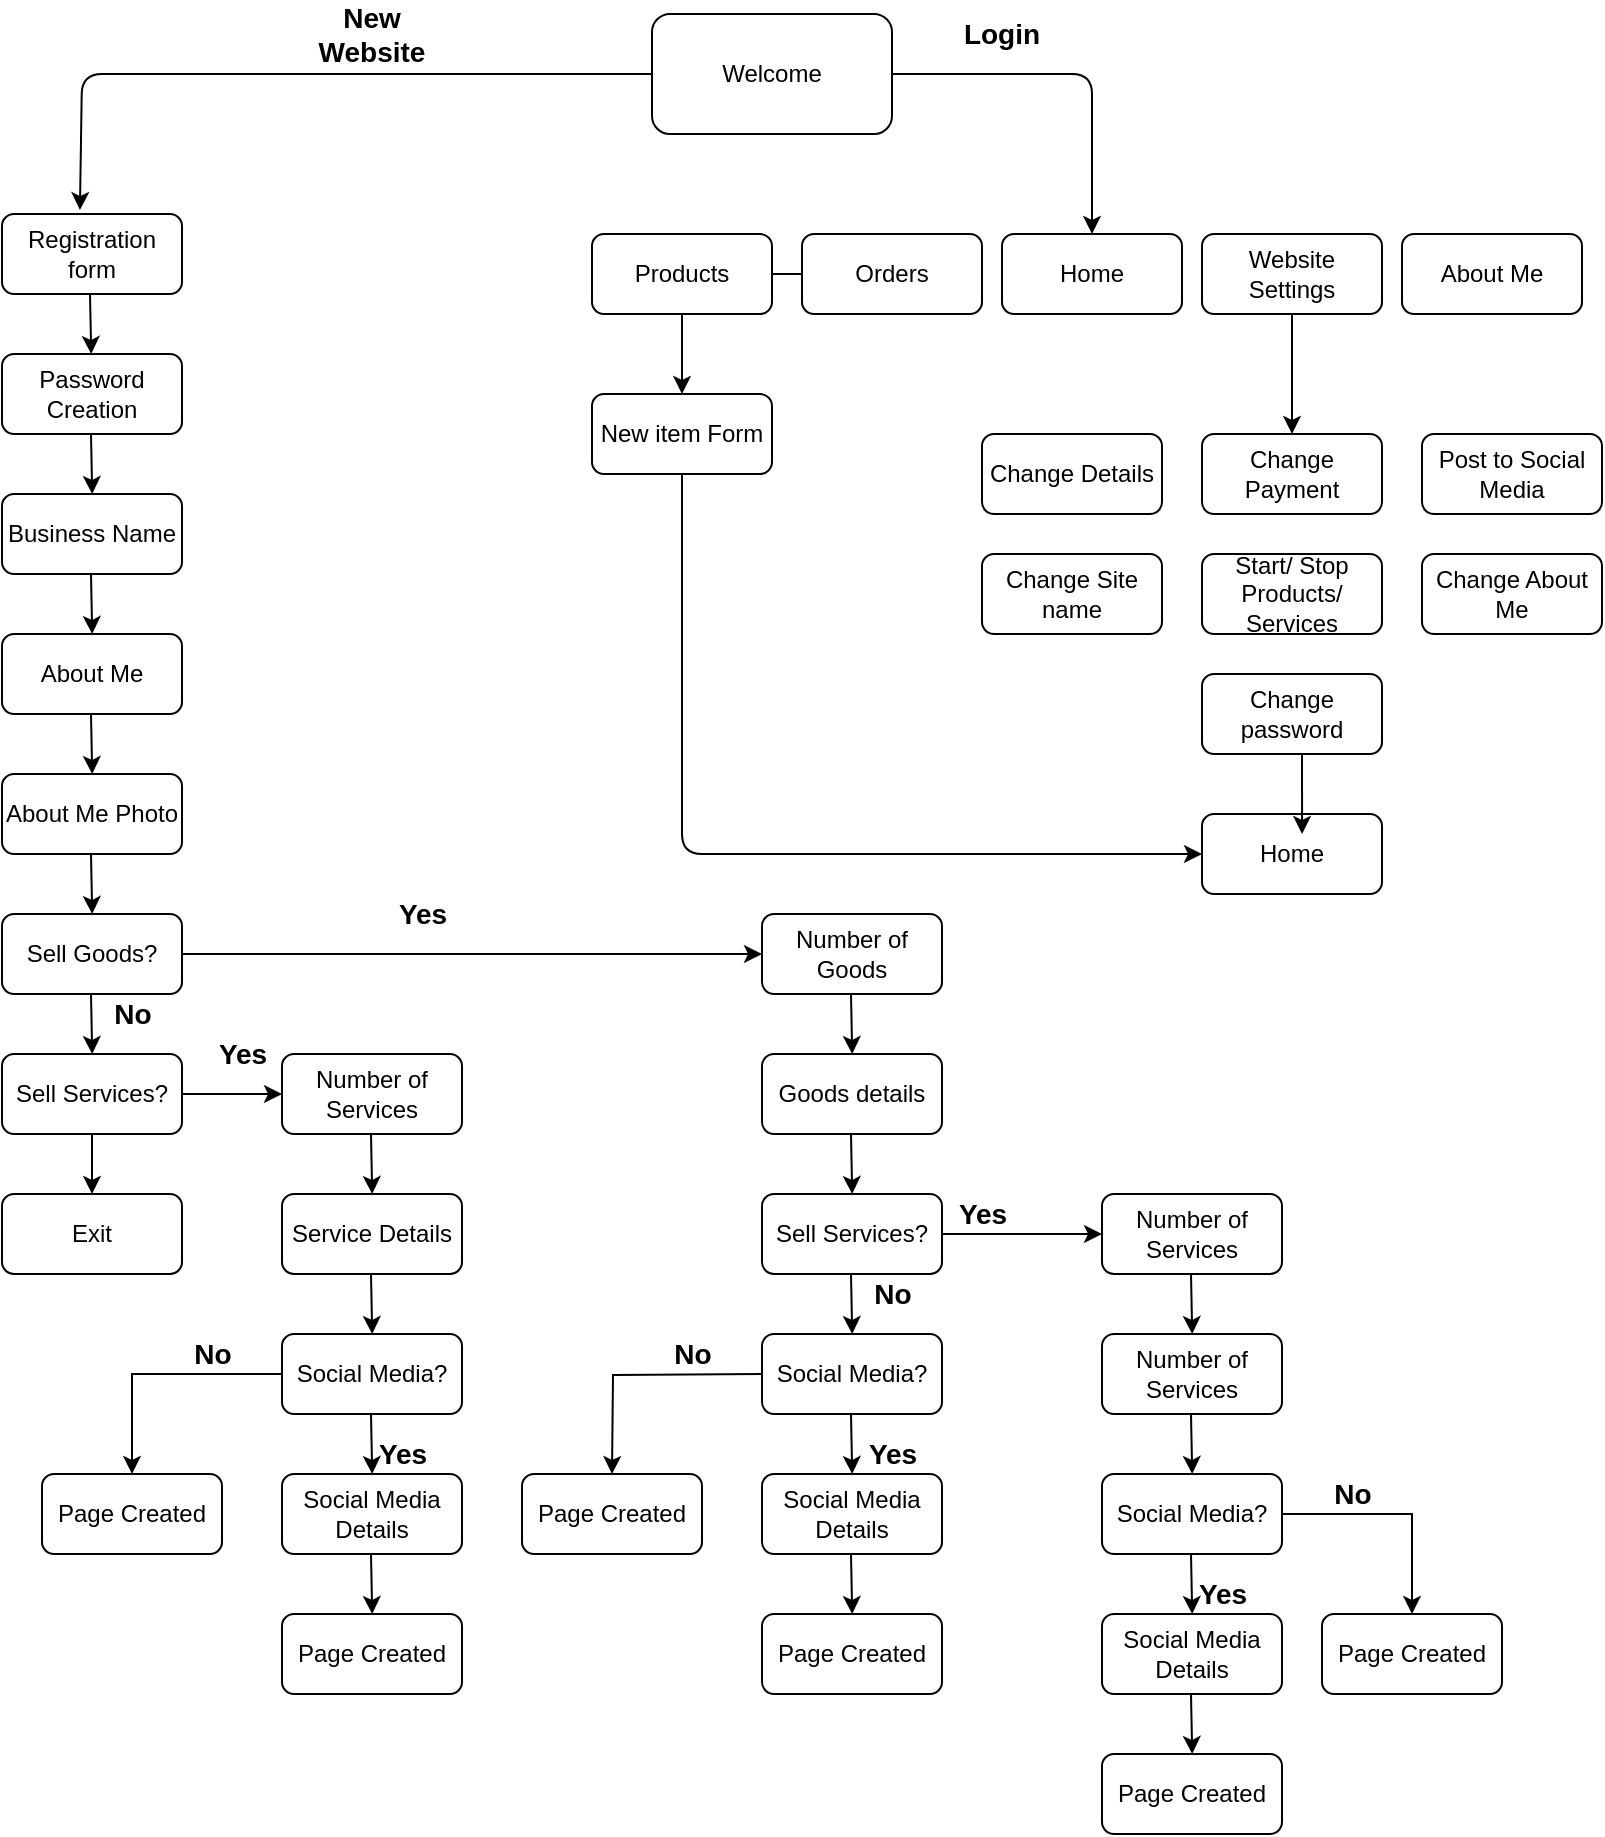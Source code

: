 <mxfile version="14.2.7" type="github">
  <diagram id="EI-SLpZy4c11w0MKUhf8" name="Page-1">
    <mxGraphModel dx="1879" dy="838" grid="1" gridSize="10" guides="1" tooltips="1" connect="1" arrows="1" fold="1" page="1" pageScale="1" pageWidth="850" pageHeight="1100" math="0" shadow="0">
      <root>
        <mxCell id="0" />
        <mxCell id="1" parent="0" />
        <mxCell id="GBD44H0l0N1KtUBJfBsn-1" value="Welcome" style="rounded=1;whiteSpace=wrap;html=1;" parent="1" vertex="1">
          <mxGeometry x="365" y="20" width="120" height="60" as="geometry" />
        </mxCell>
        <mxCell id="GBD44H0l0N1KtUBJfBsn-8" value="Registration form" style="rounded=1;whiteSpace=wrap;html=1;" parent="1" vertex="1">
          <mxGeometry x="40" y="120" width="90" height="40" as="geometry" />
        </mxCell>
        <mxCell id="GBD44H0l0N1KtUBJfBsn-32" value="" style="endArrow=classic;html=1;entryX=0.433;entryY=-0.05;entryDx=0;entryDy=0;entryPerimeter=0;exitX=0;exitY=0.5;exitDx=0;exitDy=0;" parent="1" source="GBD44H0l0N1KtUBJfBsn-1" target="GBD44H0l0N1KtUBJfBsn-8" edge="1">
          <mxGeometry width="50" height="50" relative="1" as="geometry">
            <mxPoint x="360" y="50" as="sourcePoint" />
            <mxPoint x="84" y="120" as="targetPoint" />
            <Array as="points">
              <mxPoint x="80" y="50" />
            </Array>
          </mxGeometry>
        </mxCell>
        <mxCell id="GBD44H0l0N1KtUBJfBsn-33" value="" style="endArrow=classic;html=1;entryX=0.5;entryY=0;entryDx=0;entryDy=0;" parent="1" target="PpAkLhA8qPiQrUPgmIep-85" edge="1">
          <mxGeometry width="50" height="50" relative="1" as="geometry">
            <mxPoint x="485" y="50" as="sourcePoint" />
            <mxPoint x="740" y="90" as="targetPoint" />
            <Array as="points">
              <mxPoint x="585" y="50" />
            </Array>
          </mxGeometry>
        </mxCell>
        <mxCell id="PpAkLhA8qPiQrUPgmIep-2" value="Password Creation" style="rounded=1;whiteSpace=wrap;html=1;" vertex="1" parent="1">
          <mxGeometry x="40" y="190" width="90" height="40" as="geometry" />
        </mxCell>
        <mxCell id="PpAkLhA8qPiQrUPgmIep-3" value="Business Name" style="rounded=1;whiteSpace=wrap;html=1;" vertex="1" parent="1">
          <mxGeometry x="40" y="260" width="90" height="40" as="geometry" />
        </mxCell>
        <mxCell id="PpAkLhA8qPiQrUPgmIep-4" value="About Me" style="rounded=1;whiteSpace=wrap;html=1;" vertex="1" parent="1">
          <mxGeometry x="40" y="330" width="90" height="40" as="geometry" />
        </mxCell>
        <mxCell id="PpAkLhA8qPiQrUPgmIep-5" value="About Me Photo" style="rounded=1;whiteSpace=wrap;html=1;" vertex="1" parent="1">
          <mxGeometry x="40" y="400" width="90" height="40" as="geometry" />
        </mxCell>
        <mxCell id="PpAkLhA8qPiQrUPgmIep-6" value="Sell Goods?" style="rounded=1;whiteSpace=wrap;html=1;" vertex="1" parent="1">
          <mxGeometry x="40" y="470" width="90" height="40" as="geometry" />
        </mxCell>
        <mxCell id="PpAkLhA8qPiQrUPgmIep-26" value="" style="edgeStyle=orthogonalEdgeStyle;rounded=0;orthogonalLoop=1;jettySize=auto;html=1;" edge="1" parent="1" source="PpAkLhA8qPiQrUPgmIep-7" target="PpAkLhA8qPiQrUPgmIep-8">
          <mxGeometry relative="1" as="geometry" />
        </mxCell>
        <mxCell id="PpAkLhA8qPiQrUPgmIep-27" value="" style="edgeStyle=orthogonalEdgeStyle;rounded=0;orthogonalLoop=1;jettySize=auto;html=1;" edge="1" parent="1" source="PpAkLhA8qPiQrUPgmIep-7" target="PpAkLhA8qPiQrUPgmIep-12">
          <mxGeometry relative="1" as="geometry" />
        </mxCell>
        <mxCell id="PpAkLhA8qPiQrUPgmIep-7" value="Sell Services?" style="rounded=1;whiteSpace=wrap;html=1;" vertex="1" parent="1">
          <mxGeometry x="40" y="540" width="90" height="40" as="geometry" />
        </mxCell>
        <mxCell id="PpAkLhA8qPiQrUPgmIep-8" value="Exit" style="rounded=1;whiteSpace=wrap;html=1;" vertex="1" parent="1">
          <mxGeometry x="40" y="610" width="90" height="40" as="geometry" />
        </mxCell>
        <mxCell id="PpAkLhA8qPiQrUPgmIep-9" value="Number of Goods" style="rounded=1;whiteSpace=wrap;html=1;" vertex="1" parent="1">
          <mxGeometry x="420" y="470" width="90" height="40" as="geometry" />
        </mxCell>
        <mxCell id="PpAkLhA8qPiQrUPgmIep-10" value="Goods details" style="rounded=1;whiteSpace=wrap;html=1;" vertex="1" parent="1">
          <mxGeometry x="420" y="540" width="90" height="40" as="geometry" />
        </mxCell>
        <mxCell id="PpAkLhA8qPiQrUPgmIep-34" value="" style="edgeStyle=orthogonalEdgeStyle;rounded=0;orthogonalLoop=1;jettySize=auto;html=1;" edge="1" parent="1" source="PpAkLhA8qPiQrUPgmIep-11" target="PpAkLhA8qPiQrUPgmIep-14">
          <mxGeometry relative="1" as="geometry" />
        </mxCell>
        <mxCell id="PpAkLhA8qPiQrUPgmIep-11" value="Sell Services?" style="rounded=1;whiteSpace=wrap;html=1;" vertex="1" parent="1">
          <mxGeometry x="420" y="610" width="90" height="40" as="geometry" />
        </mxCell>
        <mxCell id="PpAkLhA8qPiQrUPgmIep-12" value="Number of Services" style="rounded=1;whiteSpace=wrap;html=1;" vertex="1" parent="1">
          <mxGeometry x="180" y="540" width="90" height="40" as="geometry" />
        </mxCell>
        <mxCell id="PpAkLhA8qPiQrUPgmIep-13" value="Service Details" style="rounded=1;whiteSpace=wrap;html=1;" vertex="1" parent="1">
          <mxGeometry x="180" y="610" width="90" height="40" as="geometry" />
        </mxCell>
        <mxCell id="PpAkLhA8qPiQrUPgmIep-14" value="Number of Services" style="rounded=1;whiteSpace=wrap;html=1;" vertex="1" parent="1">
          <mxGeometry x="590" y="610" width="90" height="40" as="geometry" />
        </mxCell>
        <mxCell id="PpAkLhA8qPiQrUPgmIep-15" value="Number of Services" style="rounded=1;whiteSpace=wrap;html=1;" vertex="1" parent="1">
          <mxGeometry x="590" y="680" width="90" height="40" as="geometry" />
        </mxCell>
        <mxCell id="PpAkLhA8qPiQrUPgmIep-16" value="Social Media?" style="rounded=1;whiteSpace=wrap;html=1;" vertex="1" parent="1">
          <mxGeometry x="420" y="680" width="90" height="40" as="geometry" />
        </mxCell>
        <mxCell id="PpAkLhA8qPiQrUPgmIep-36" value="" style="edgeStyle=orthogonalEdgeStyle;rounded=0;orthogonalLoop=1;jettySize=auto;html=1;" edge="1" parent="1" source="PpAkLhA8qPiQrUPgmIep-17" target="PpAkLhA8qPiQrUPgmIep-22">
          <mxGeometry relative="1" as="geometry" />
        </mxCell>
        <mxCell id="PpAkLhA8qPiQrUPgmIep-17" value="Social Media?" style="rounded=1;whiteSpace=wrap;html=1;" vertex="1" parent="1">
          <mxGeometry x="590" y="750" width="90" height="40" as="geometry" />
        </mxCell>
        <mxCell id="PpAkLhA8qPiQrUPgmIep-30" value="" style="edgeStyle=orthogonalEdgeStyle;rounded=0;orthogonalLoop=1;jettySize=auto;html=1;" edge="1" parent="1" source="PpAkLhA8qPiQrUPgmIep-18" target="PpAkLhA8qPiQrUPgmIep-19">
          <mxGeometry relative="1" as="geometry" />
        </mxCell>
        <mxCell id="PpAkLhA8qPiQrUPgmIep-18" value="Social Media?" style="rounded=1;whiteSpace=wrap;html=1;" vertex="1" parent="1">
          <mxGeometry x="180" y="680" width="90" height="40" as="geometry" />
        </mxCell>
        <mxCell id="PpAkLhA8qPiQrUPgmIep-19" value="Page Created" style="rounded=1;whiteSpace=wrap;html=1;" vertex="1" parent="1">
          <mxGeometry x="60" y="750" width="90" height="40" as="geometry" />
        </mxCell>
        <mxCell id="PpAkLhA8qPiQrUPgmIep-21" value="Social Media Details" style="rounded=1;whiteSpace=wrap;html=1;" vertex="1" parent="1">
          <mxGeometry x="180" y="750" width="90" height="40" as="geometry" />
        </mxCell>
        <mxCell id="PpAkLhA8qPiQrUPgmIep-22" value="Page Created" style="rounded=1;whiteSpace=wrap;html=1;" vertex="1" parent="1">
          <mxGeometry x="700" y="820" width="90" height="40" as="geometry" />
        </mxCell>
        <mxCell id="PpAkLhA8qPiQrUPgmIep-31" value="" style="endArrow=classic;html=1;entryX=0;entryY=0.5;entryDx=0;entryDy=0;" edge="1" parent="1" target="PpAkLhA8qPiQrUPgmIep-9">
          <mxGeometry width="50" height="50" relative="1" as="geometry">
            <mxPoint x="130" y="490" as="sourcePoint" />
            <mxPoint x="180" y="440" as="targetPoint" />
            <Array as="points" />
          </mxGeometry>
        </mxCell>
        <mxCell id="PpAkLhA8qPiQrUPgmIep-37" value="" style="endArrow=classic;html=1;" edge="1" parent="1" target="PpAkLhA8qPiQrUPgmIep-2">
          <mxGeometry width="50" height="50" relative="1" as="geometry">
            <mxPoint x="84" y="160" as="sourcePoint" />
            <mxPoint x="130" y="110" as="targetPoint" />
          </mxGeometry>
        </mxCell>
        <mxCell id="PpAkLhA8qPiQrUPgmIep-38" value="" style="endArrow=classic;html=1;" edge="1" parent="1">
          <mxGeometry width="50" height="50" relative="1" as="geometry">
            <mxPoint x="84.5" y="230" as="sourcePoint" />
            <mxPoint x="85.1" y="260" as="targetPoint" />
          </mxGeometry>
        </mxCell>
        <mxCell id="PpAkLhA8qPiQrUPgmIep-39" value="" style="endArrow=classic;html=1;" edge="1" parent="1">
          <mxGeometry width="50" height="50" relative="1" as="geometry">
            <mxPoint x="84.5" y="300" as="sourcePoint" />
            <mxPoint x="85.1" y="330" as="targetPoint" />
          </mxGeometry>
        </mxCell>
        <mxCell id="PpAkLhA8qPiQrUPgmIep-40" value="" style="endArrow=classic;html=1;" edge="1" parent="1">
          <mxGeometry width="50" height="50" relative="1" as="geometry">
            <mxPoint x="84.5" y="370" as="sourcePoint" />
            <mxPoint x="85.1" y="400" as="targetPoint" />
          </mxGeometry>
        </mxCell>
        <mxCell id="PpAkLhA8qPiQrUPgmIep-41" value="" style="endArrow=classic;html=1;" edge="1" parent="1">
          <mxGeometry width="50" height="50" relative="1" as="geometry">
            <mxPoint x="84.5" y="440" as="sourcePoint" />
            <mxPoint x="85.1" y="470" as="targetPoint" />
          </mxGeometry>
        </mxCell>
        <mxCell id="PpAkLhA8qPiQrUPgmIep-42" value="" style="endArrow=classic;html=1;" edge="1" parent="1">
          <mxGeometry width="50" height="50" relative="1" as="geometry">
            <mxPoint x="84.5" y="510" as="sourcePoint" />
            <mxPoint x="85.1" y="540" as="targetPoint" />
          </mxGeometry>
        </mxCell>
        <mxCell id="PpAkLhA8qPiQrUPgmIep-43" value="" style="endArrow=classic;html=1;" edge="1" parent="1">
          <mxGeometry width="50" height="50" relative="1" as="geometry">
            <mxPoint x="224.5" y="580" as="sourcePoint" />
            <mxPoint x="225.1" y="610" as="targetPoint" />
          </mxGeometry>
        </mxCell>
        <mxCell id="PpAkLhA8qPiQrUPgmIep-44" value="" style="endArrow=classic;html=1;" edge="1" parent="1">
          <mxGeometry width="50" height="50" relative="1" as="geometry">
            <mxPoint x="224.5" y="650" as="sourcePoint" />
            <mxPoint x="225.1" y="680" as="targetPoint" />
          </mxGeometry>
        </mxCell>
        <mxCell id="PpAkLhA8qPiQrUPgmIep-45" value="" style="endArrow=classic;html=1;" edge="1" parent="1">
          <mxGeometry width="50" height="50" relative="1" as="geometry">
            <mxPoint x="464.5" y="510" as="sourcePoint" />
            <mxPoint x="465.1" y="540" as="targetPoint" />
          </mxGeometry>
        </mxCell>
        <mxCell id="PpAkLhA8qPiQrUPgmIep-46" value="" style="endArrow=classic;html=1;" edge="1" parent="1">
          <mxGeometry width="50" height="50" relative="1" as="geometry">
            <mxPoint x="464.5" y="580" as="sourcePoint" />
            <mxPoint x="465.1" y="610" as="targetPoint" />
          </mxGeometry>
        </mxCell>
        <mxCell id="PpAkLhA8qPiQrUPgmIep-47" value="" style="endArrow=classic;html=1;" edge="1" parent="1">
          <mxGeometry width="50" height="50" relative="1" as="geometry">
            <mxPoint x="464.5" y="650" as="sourcePoint" />
            <mxPoint x="465.1" y="680" as="targetPoint" />
          </mxGeometry>
        </mxCell>
        <mxCell id="PpAkLhA8qPiQrUPgmIep-49" value="" style="endArrow=classic;html=1;" edge="1" parent="1">
          <mxGeometry width="50" height="50" relative="1" as="geometry">
            <mxPoint x="634.5" y="650" as="sourcePoint" />
            <mxPoint x="635.1" y="680" as="targetPoint" />
          </mxGeometry>
        </mxCell>
        <mxCell id="PpAkLhA8qPiQrUPgmIep-50" value="" style="endArrow=classic;html=1;" edge="1" parent="1">
          <mxGeometry width="50" height="50" relative="1" as="geometry">
            <mxPoint x="634.5" y="720" as="sourcePoint" />
            <mxPoint x="635.1" y="750" as="targetPoint" />
          </mxGeometry>
        </mxCell>
        <mxCell id="PpAkLhA8qPiQrUPgmIep-51" value="&lt;b&gt;&lt;font style=&quot;font-size: 14px&quot;&gt;Yes&lt;/font&gt;&lt;/b&gt;" style="text;html=1;resizable=0;autosize=1;align=center;verticalAlign=middle;points=[];fillColor=none;strokeColor=none;rounded=0;" vertex="1" parent="1">
          <mxGeometry x="230" y="460" width="40" height="20" as="geometry" />
        </mxCell>
        <mxCell id="PpAkLhA8qPiQrUPgmIep-52" value="&lt;font style=&quot;font-size: 14px&quot;&gt;&lt;b&gt;No&lt;/b&gt;&lt;/font&gt;" style="text;html=1;resizable=0;autosize=1;align=center;verticalAlign=middle;points=[];fillColor=none;strokeColor=none;rounded=0;" vertex="1" parent="1">
          <mxGeometry x="90" y="510" width="30" height="20" as="geometry" />
        </mxCell>
        <mxCell id="PpAkLhA8qPiQrUPgmIep-53" value="&lt;font style=&quot;font-size: 14px&quot;&gt;&lt;b&gt;Yes&lt;/b&gt;&lt;/font&gt;" style="text;html=1;resizable=0;autosize=1;align=center;verticalAlign=middle;points=[];fillColor=none;strokeColor=none;rounded=0;" vertex="1" parent="1">
          <mxGeometry x="140" y="530" width="40" height="20" as="geometry" />
        </mxCell>
        <mxCell id="PpAkLhA8qPiQrUPgmIep-54" value="&lt;font style=&quot;font-size: 14px&quot;&gt;&lt;b&gt;Yes&lt;/b&gt;&lt;/font&gt;" style="text;html=1;resizable=0;autosize=1;align=center;verticalAlign=middle;points=[];fillColor=none;strokeColor=none;rounded=0;" vertex="1" parent="1">
          <mxGeometry x="510" y="610" width="40" height="20" as="geometry" />
        </mxCell>
        <mxCell id="PpAkLhA8qPiQrUPgmIep-55" value="&lt;font style=&quot;font-size: 14px&quot;&gt;&lt;b&gt;No&lt;/b&gt;&lt;/font&gt;" style="text;html=1;resizable=0;autosize=1;align=center;verticalAlign=middle;points=[];fillColor=none;strokeColor=none;rounded=0;" vertex="1" parent="1">
          <mxGeometry x="470" y="650" width="30" height="20" as="geometry" />
        </mxCell>
        <mxCell id="PpAkLhA8qPiQrUPgmIep-56" value="Page Created" style="rounded=1;whiteSpace=wrap;html=1;" vertex="1" parent="1">
          <mxGeometry x="180" y="820" width="90" height="40" as="geometry" />
        </mxCell>
        <mxCell id="PpAkLhA8qPiQrUPgmIep-57" value="Page Created" style="rounded=1;whiteSpace=wrap;html=1;" vertex="1" parent="1">
          <mxGeometry x="590" y="890" width="90" height="40" as="geometry" />
        </mxCell>
        <mxCell id="PpAkLhA8qPiQrUPgmIep-58" value="Social Media Details" style="rounded=1;whiteSpace=wrap;html=1;" vertex="1" parent="1">
          <mxGeometry x="590" y="820" width="90" height="40" as="geometry" />
        </mxCell>
        <mxCell id="PpAkLhA8qPiQrUPgmIep-59" value="Page Created" style="rounded=1;whiteSpace=wrap;html=1;" vertex="1" parent="1">
          <mxGeometry x="300" y="750" width="90" height="40" as="geometry" />
        </mxCell>
        <mxCell id="PpAkLhA8qPiQrUPgmIep-61" value="" style="endArrow=classic;html=1;" edge="1" parent="1">
          <mxGeometry width="50" height="50" relative="1" as="geometry">
            <mxPoint x="224.5" y="720" as="sourcePoint" />
            <mxPoint x="225.1" y="750" as="targetPoint" />
          </mxGeometry>
        </mxCell>
        <mxCell id="PpAkLhA8qPiQrUPgmIep-62" value="" style="endArrow=classic;html=1;" edge="1" parent="1">
          <mxGeometry width="50" height="50" relative="1" as="geometry">
            <mxPoint x="224.5" y="790" as="sourcePoint" />
            <mxPoint x="225.1" y="820" as="targetPoint" />
          </mxGeometry>
        </mxCell>
        <mxCell id="PpAkLhA8qPiQrUPgmIep-64" value="Social Media Details" style="rounded=1;whiteSpace=wrap;html=1;" vertex="1" parent="1">
          <mxGeometry x="420" y="750" width="90" height="40" as="geometry" />
        </mxCell>
        <mxCell id="PpAkLhA8qPiQrUPgmIep-65" value="Page Created" style="rounded=1;whiteSpace=wrap;html=1;" vertex="1" parent="1">
          <mxGeometry x="420" y="820" width="90" height="40" as="geometry" />
        </mxCell>
        <mxCell id="PpAkLhA8qPiQrUPgmIep-67" value="" style="endArrow=classic;html=1;" edge="1" parent="1">
          <mxGeometry width="50" height="50" relative="1" as="geometry">
            <mxPoint x="464.5" y="720" as="sourcePoint" />
            <mxPoint x="465.1" y="750" as="targetPoint" />
          </mxGeometry>
        </mxCell>
        <mxCell id="PpAkLhA8qPiQrUPgmIep-68" value="" style="endArrow=classic;html=1;" edge="1" parent="1">
          <mxGeometry width="50" height="50" relative="1" as="geometry">
            <mxPoint x="464.5" y="790" as="sourcePoint" />
            <mxPoint x="465.1" y="820" as="targetPoint" />
          </mxGeometry>
        </mxCell>
        <mxCell id="PpAkLhA8qPiQrUPgmIep-69" value="" style="edgeStyle=orthogonalEdgeStyle;rounded=0;orthogonalLoop=1;jettySize=auto;html=1;" edge="1" parent="1">
          <mxGeometry relative="1" as="geometry">
            <mxPoint x="420" y="700" as="sourcePoint" />
            <mxPoint x="345" y="750" as="targetPoint" />
          </mxGeometry>
        </mxCell>
        <mxCell id="PpAkLhA8qPiQrUPgmIep-70" value="" style="endArrow=classic;html=1;" edge="1" parent="1">
          <mxGeometry width="50" height="50" relative="1" as="geometry">
            <mxPoint x="634.5" y="790" as="sourcePoint" />
            <mxPoint x="635.1" y="820" as="targetPoint" />
          </mxGeometry>
        </mxCell>
        <mxCell id="PpAkLhA8qPiQrUPgmIep-71" value="" style="endArrow=classic;html=1;" edge="1" parent="1">
          <mxGeometry width="50" height="50" relative="1" as="geometry">
            <mxPoint x="634.5" y="860" as="sourcePoint" />
            <mxPoint x="635.1" y="890" as="targetPoint" />
          </mxGeometry>
        </mxCell>
        <mxCell id="PpAkLhA8qPiQrUPgmIep-72" value="&lt;font style=&quot;font-size: 14px&quot;&gt;&lt;b&gt;Yes&lt;/b&gt;&lt;/font&gt;" style="text;html=1;resizable=0;autosize=1;align=center;verticalAlign=middle;points=[];fillColor=none;strokeColor=none;rounded=0;" vertex="1" parent="1">
          <mxGeometry x="630" y="800" width="40" height="20" as="geometry" />
        </mxCell>
        <mxCell id="PpAkLhA8qPiQrUPgmIep-73" value="&lt;font style=&quot;font-size: 14px&quot;&gt;&lt;b&gt;Yes&lt;/b&gt;&lt;/font&gt;" style="text;html=1;resizable=0;autosize=1;align=center;verticalAlign=middle;points=[];fillColor=none;strokeColor=none;rounded=0;" vertex="1" parent="1">
          <mxGeometry x="465" y="730" width="40" height="20" as="geometry" />
        </mxCell>
        <mxCell id="PpAkLhA8qPiQrUPgmIep-74" value="&lt;font style=&quot;font-size: 14px&quot;&gt;&lt;b&gt;Yes&lt;/b&gt;&lt;/font&gt;" style="text;html=1;resizable=0;autosize=1;align=center;verticalAlign=middle;points=[];fillColor=none;strokeColor=none;rounded=0;" vertex="1" parent="1">
          <mxGeometry x="220" y="730" width="40" height="20" as="geometry" />
        </mxCell>
        <mxCell id="PpAkLhA8qPiQrUPgmIep-76" value="&lt;font style=&quot;font-size: 14px&quot;&gt;&lt;b&gt;No&lt;/b&gt;&lt;/font&gt;" style="text;html=1;resizable=0;autosize=1;align=center;verticalAlign=middle;points=[];fillColor=none;strokeColor=none;rounded=0;" vertex="1" parent="1">
          <mxGeometry x="130" y="680" width="30" height="20" as="geometry" />
        </mxCell>
        <mxCell id="PpAkLhA8qPiQrUPgmIep-77" value="&lt;font style=&quot;font-size: 14px&quot;&gt;&lt;b&gt;No&lt;/b&gt;&lt;/font&gt;" style="text;html=1;resizable=0;autosize=1;align=center;verticalAlign=middle;points=[];fillColor=none;strokeColor=none;rounded=0;" vertex="1" parent="1">
          <mxGeometry x="370" y="680" width="30" height="20" as="geometry" />
        </mxCell>
        <mxCell id="PpAkLhA8qPiQrUPgmIep-78" value="&lt;font style=&quot;font-size: 14px&quot;&gt;&lt;b&gt;No&lt;/b&gt;&lt;/font&gt;" style="text;html=1;resizable=0;autosize=1;align=center;verticalAlign=middle;points=[];fillColor=none;strokeColor=none;rounded=0;" vertex="1" parent="1">
          <mxGeometry x="700" y="750" width="30" height="20" as="geometry" />
        </mxCell>
        <mxCell id="PpAkLhA8qPiQrUPgmIep-79" value="&lt;font style=&quot;font-size: 14px&quot;&gt;&lt;b&gt;New Website&lt;/b&gt;&lt;/font&gt;" style="text;html=1;strokeColor=none;fillColor=none;align=center;verticalAlign=middle;whiteSpace=wrap;rounded=0;" vertex="1" parent="1">
          <mxGeometry x="205" y="20" width="40" height="20" as="geometry" />
        </mxCell>
        <mxCell id="PpAkLhA8qPiQrUPgmIep-80" value="&lt;font style=&quot;font-size: 14px&quot;&gt;&lt;b&gt;Login&lt;/b&gt;&lt;/font&gt;" style="text;html=1;strokeColor=none;fillColor=none;align=center;verticalAlign=middle;whiteSpace=wrap;rounded=0;" vertex="1" parent="1">
          <mxGeometry x="520" y="20" width="40" height="20" as="geometry" />
        </mxCell>
        <mxCell id="PpAkLhA8qPiQrUPgmIep-82" value="Orders" style="rounded=1;whiteSpace=wrap;html=1;" vertex="1" parent="1">
          <mxGeometry x="440" y="130" width="90" height="40" as="geometry" />
        </mxCell>
        <mxCell id="PpAkLhA8qPiQrUPgmIep-84" value="Products" style="rounded=1;whiteSpace=wrap;html=1;" vertex="1" parent="1">
          <mxGeometry x="335" y="130" width="90" height="40" as="geometry" />
        </mxCell>
        <mxCell id="PpAkLhA8qPiQrUPgmIep-85" value="Home" style="rounded=1;whiteSpace=wrap;html=1;" vertex="1" parent="1">
          <mxGeometry x="540" y="130" width="90" height="40" as="geometry" />
        </mxCell>
        <mxCell id="PpAkLhA8qPiQrUPgmIep-86" value="About Me" style="rounded=1;whiteSpace=wrap;html=1;" vertex="1" parent="1">
          <mxGeometry x="740" y="130" width="90" height="40" as="geometry" />
        </mxCell>
        <mxCell id="PpAkLhA8qPiQrUPgmIep-88" value="Website Settings" style="rounded=1;whiteSpace=wrap;html=1;" vertex="1" parent="1">
          <mxGeometry x="640" y="130" width="90" height="40" as="geometry" />
        </mxCell>
        <mxCell id="PpAkLhA8qPiQrUPgmIep-89" value="New item Form" style="rounded=1;whiteSpace=wrap;html=1;" vertex="1" parent="1">
          <mxGeometry x="335" y="210" width="90" height="40" as="geometry" />
        </mxCell>
        <mxCell id="PpAkLhA8qPiQrUPgmIep-91" value="Change Details" style="rounded=1;whiteSpace=wrap;html=1;" vertex="1" parent="1">
          <mxGeometry x="530" y="230" width="90" height="40" as="geometry" />
        </mxCell>
        <mxCell id="PpAkLhA8qPiQrUPgmIep-92" value="Change Site name" style="rounded=1;whiteSpace=wrap;html=1;" vertex="1" parent="1">
          <mxGeometry x="530" y="290" width="90" height="40" as="geometry" />
        </mxCell>
        <mxCell id="PpAkLhA8qPiQrUPgmIep-93" value="Change password" style="rounded=1;whiteSpace=wrap;html=1;" vertex="1" parent="1">
          <mxGeometry x="640" y="350" width="90" height="40" as="geometry" />
        </mxCell>
        <mxCell id="PpAkLhA8qPiQrUPgmIep-94" value="Change About Me" style="rounded=1;whiteSpace=wrap;html=1;" vertex="1" parent="1">
          <mxGeometry x="750" y="290" width="90" height="40" as="geometry" />
        </mxCell>
        <mxCell id="PpAkLhA8qPiQrUPgmIep-95" value="Start/ Stop Products/ Services" style="rounded=1;whiteSpace=wrap;html=1;" vertex="1" parent="1">
          <mxGeometry x="640" y="290" width="90" height="40" as="geometry" />
        </mxCell>
        <mxCell id="PpAkLhA8qPiQrUPgmIep-96" value="Post to Social Media" style="rounded=1;whiteSpace=wrap;html=1;" vertex="1" parent="1">
          <mxGeometry x="750" y="230" width="90" height="40" as="geometry" />
        </mxCell>
        <mxCell id="PpAkLhA8qPiQrUPgmIep-97" value="Change Payment" style="rounded=1;whiteSpace=wrap;html=1;" vertex="1" parent="1">
          <mxGeometry x="640" y="230" width="90" height="40" as="geometry" />
        </mxCell>
        <mxCell id="PpAkLhA8qPiQrUPgmIep-99" value="Home" style="rounded=1;whiteSpace=wrap;html=1;" vertex="1" parent="1">
          <mxGeometry x="640" y="420" width="90" height="40" as="geometry" />
        </mxCell>
        <mxCell id="PpAkLhA8qPiQrUPgmIep-100" value="" style="endArrow=classic;html=1;exitX=0.5;exitY=1;exitDx=0;exitDy=0;entryX=0;entryY=0.5;entryDx=0;entryDy=0;" edge="1" parent="1" source="PpAkLhA8qPiQrUPgmIep-89" target="PpAkLhA8qPiQrUPgmIep-99">
          <mxGeometry width="50" height="50" relative="1" as="geometry">
            <mxPoint x="400" y="380" as="sourcePoint" />
            <mxPoint x="380" y="440" as="targetPoint" />
            <Array as="points">
              <mxPoint x="380" y="440" />
            </Array>
          </mxGeometry>
        </mxCell>
        <mxCell id="PpAkLhA8qPiQrUPgmIep-101" value="" style="endArrow=classic;html=1;exitX=0.5;exitY=1;exitDx=0;exitDy=0;" edge="1" parent="1" source="PpAkLhA8qPiQrUPgmIep-84" target="PpAkLhA8qPiQrUPgmIep-89">
          <mxGeometry width="50" height="50" relative="1" as="geometry">
            <mxPoint x="380" y="175" as="sourcePoint" />
            <mxPoint x="430" y="125" as="targetPoint" />
          </mxGeometry>
        </mxCell>
        <mxCell id="PpAkLhA8qPiQrUPgmIep-102" value="" style="endArrow=classic;html=1;exitX=0.5;exitY=1;exitDx=0;exitDy=0;entryX=0.5;entryY=0;entryDx=0;entryDy=0;" edge="1" parent="1" source="PpAkLhA8qPiQrUPgmIep-88" target="PpAkLhA8qPiQrUPgmIep-97">
          <mxGeometry width="50" height="50" relative="1" as="geometry">
            <mxPoint x="680" y="210" as="sourcePoint" />
            <mxPoint x="730" y="160" as="targetPoint" />
          </mxGeometry>
        </mxCell>
        <mxCell id="PpAkLhA8qPiQrUPgmIep-103" value="" style="endArrow=none;html=1;exitX=1;exitY=0.5;exitDx=0;exitDy=0;" edge="1" parent="1" source="PpAkLhA8qPiQrUPgmIep-84" target="PpAkLhA8qPiQrUPgmIep-82">
          <mxGeometry width="50" height="50" relative="1" as="geometry">
            <mxPoint x="415" y="175" as="sourcePoint" />
            <mxPoint x="465" y="125" as="targetPoint" />
          </mxGeometry>
        </mxCell>
        <mxCell id="PpAkLhA8qPiQrUPgmIep-106" value="" style="endArrow=classic;html=1;entryX=0.556;entryY=0.25;entryDx=0;entryDy=0;entryPerimeter=0;" edge="1" parent="1" target="PpAkLhA8qPiQrUPgmIep-99">
          <mxGeometry width="50" height="50" relative="1" as="geometry">
            <mxPoint x="690" y="390" as="sourcePoint" />
            <mxPoint x="740" y="340" as="targetPoint" />
          </mxGeometry>
        </mxCell>
      </root>
    </mxGraphModel>
  </diagram>
</mxfile>
